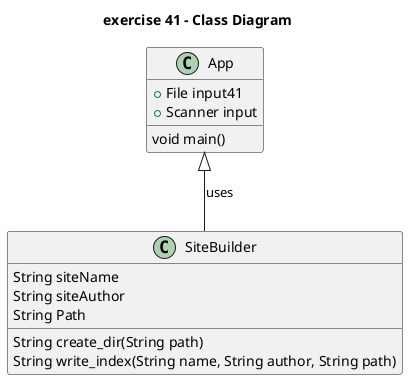 @startuml

title exercise 41 - Class Diagram


class App {
  +File input41
  +Scanner input
  void main()
}

class SiteBuilder {
  String siteName
  String siteAuthor
  String Path
  String create_dir(String path)
  String write_index(String name, String author, String path)
}

App <|-down- SiteBuilder: uses

@enduml